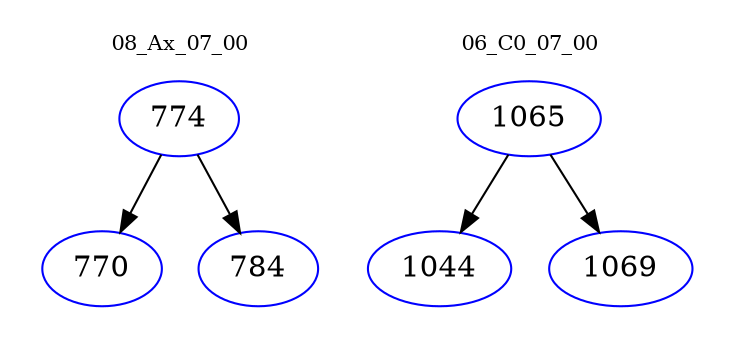 digraph{
subgraph cluster_0 {
color = white
label = "08_Ax_07_00";
fontsize=10;
T0_774 [label="774", color="blue"]
T0_774 -> T0_770 [color="black"]
T0_770 [label="770", color="blue"]
T0_774 -> T0_784 [color="black"]
T0_784 [label="784", color="blue"]
}
subgraph cluster_1 {
color = white
label = "06_C0_07_00";
fontsize=10;
T1_1065 [label="1065", color="blue"]
T1_1065 -> T1_1044 [color="black"]
T1_1044 [label="1044", color="blue"]
T1_1065 -> T1_1069 [color="black"]
T1_1069 [label="1069", color="blue"]
}
}
